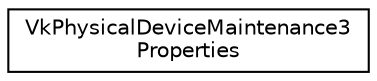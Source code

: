 digraph "Graphical Class Hierarchy"
{
 // LATEX_PDF_SIZE
  edge [fontname="Helvetica",fontsize="10",labelfontname="Helvetica",labelfontsize="10"];
  node [fontname="Helvetica",fontsize="10",shape=record];
  rankdir="LR";
  Node0 [label="VkPhysicalDeviceMaintenance3\lProperties",height=0.2,width=0.4,color="black", fillcolor="white", style="filled",URL="$structVkPhysicalDeviceMaintenance3Properties.html",tooltip=" "];
}
